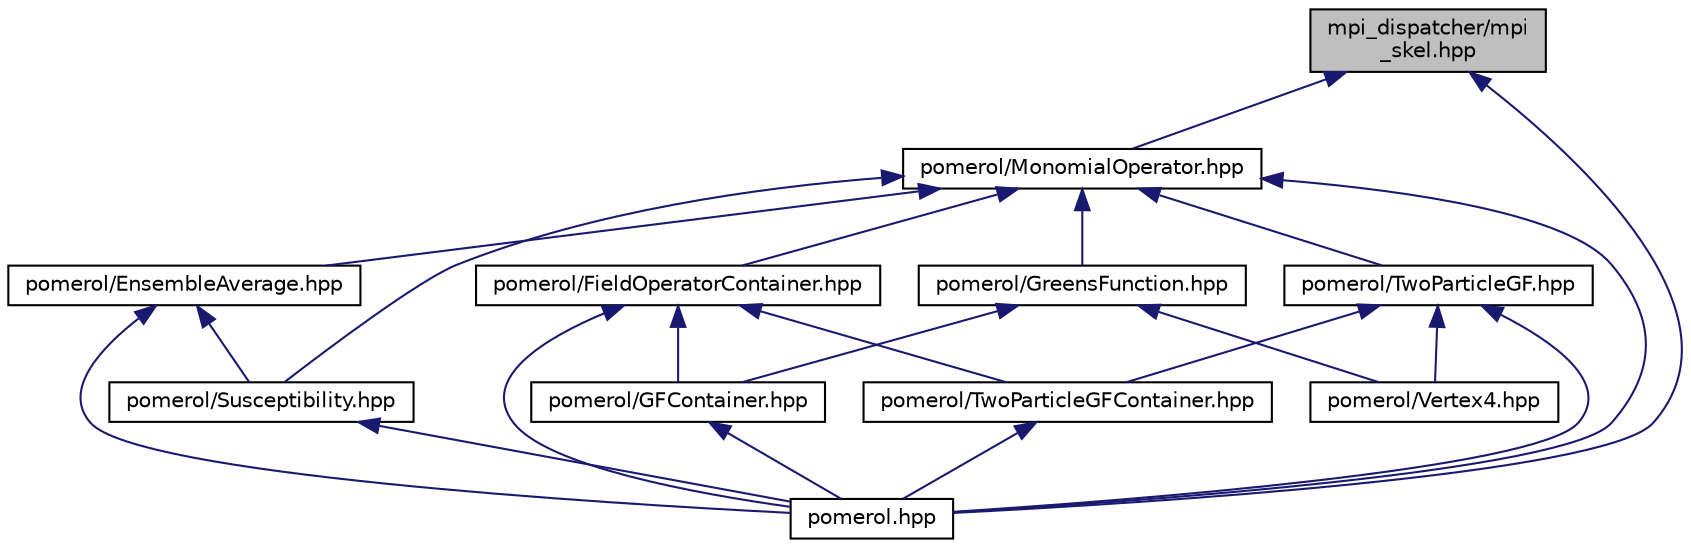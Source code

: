digraph "mpi_dispatcher/mpi_skel.hpp"
{
  edge [fontname="Helvetica",fontsize="10",labelfontname="Helvetica",labelfontsize="10"];
  node [fontname="Helvetica",fontsize="10",shape=record];
  Node13 [label="mpi_dispatcher/mpi\l_skel.hpp",height=0.2,width=0.4,color="black", fillcolor="grey75", style="filled", fontcolor="black"];
  Node13 -> Node14 [dir="back",color="midnightblue",fontsize="10",style="solid",fontname="Helvetica"];
  Node14 [label="pomerol/MonomialOperator.hpp",height=0.2,width=0.4,color="black", fillcolor="white", style="filled",URL="$_monomial_operator_8hpp.html",tooltip="Storage for an operator that is a product of creation/annihilation operators. "];
  Node14 -> Node15 [dir="back",color="midnightblue",fontsize="10",style="solid",fontname="Helvetica"];
  Node15 [label="pomerol/EnsembleAverage.hpp",height=0.2,width=0.4,color="black", fillcolor="white", style="filled",URL="$_ensemble_average_8hpp.html",tooltip="Ensemble average of a monomial operator representing a physical observable. "];
  Node15 -> Node16 [dir="back",color="midnightblue",fontsize="10",style="solid",fontname="Helvetica"];
  Node16 [label="pomerol/Susceptibility.hpp",height=0.2,width=0.4,color="black", fillcolor="white", style="filled",URL="$_susceptibility_8hpp.html",tooltip="Dynamical susceptibility in the Matsubara representation. "];
  Node16 -> Node17 [dir="back",color="midnightblue",fontsize="10",style="solid",fontname="Helvetica"];
  Node17 [label="pomerol.hpp",height=0.2,width=0.4,color="black", fillcolor="white", style="filled",URL="$pomerol_8hpp.html",tooltip="Main \"include-all\" header of the library. "];
  Node15 -> Node17 [dir="back",color="midnightblue",fontsize="10",style="solid",fontname="Helvetica"];
  Node14 -> Node18 [dir="back",color="midnightblue",fontsize="10",style="solid",fontname="Helvetica"];
  Node18 [label="pomerol/FieldOperatorContainer.hpp",height=0.2,width=0.4,color="black", fillcolor="white", style="filled",URL="$_field_operator_container_8hpp.html",tooltip="A container for creation and annihilation operators. "];
  Node18 -> Node19 [dir="back",color="midnightblue",fontsize="10",style="solid",fontname="Helvetica"];
  Node19 [label="pomerol/GFContainer.hpp",height=0.2,width=0.4,color="black", fillcolor="white", style="filled",URL="$_g_f_container_8hpp.html",tooltip="Storage for multiple fermionic single-particle Matsubara Green&#39;s functions. "];
  Node19 -> Node17 [dir="back",color="midnightblue",fontsize="10",style="solid",fontname="Helvetica"];
  Node18 -> Node20 [dir="back",color="midnightblue",fontsize="10",style="solid",fontname="Helvetica"];
  Node20 [label="pomerol/TwoParticleGFContainer.hpp",height=0.2,width=0.4,color="black", fillcolor="white", style="filled",URL="$_two_particle_g_f_container_8hpp.html",tooltip="Storage for multiple fermionic two-particle Matsubara Green&#39;s functions. "];
  Node20 -> Node17 [dir="back",color="midnightblue",fontsize="10",style="solid",fontname="Helvetica"];
  Node18 -> Node17 [dir="back",color="midnightblue",fontsize="10",style="solid",fontname="Helvetica"];
  Node14 -> Node21 [dir="back",color="midnightblue",fontsize="10",style="solid",fontname="Helvetica"];
  Node21 [label="pomerol/GreensFunction.hpp",height=0.2,width=0.4,color="black", fillcolor="white", style="filled",URL="$_greens_function_8hpp.html",tooltip="Fermionic single-particle Matsubara Green&#39;s function. "];
  Node21 -> Node19 [dir="back",color="midnightblue",fontsize="10",style="solid",fontname="Helvetica"];
  Node21 -> Node22 [dir="back",color="midnightblue",fontsize="10",style="solid",fontname="Helvetica"];
  Node22 [label="pomerol/Vertex4.hpp",height=0.2,width=0.4,color="black", fillcolor="white", style="filled",URL="$_vertex4_8hpp.html",tooltip="Irreducible two-particle vertex in the Matsubara representation. "];
  Node14 -> Node16 [dir="back",color="midnightblue",fontsize="10",style="solid",fontname="Helvetica"];
  Node14 -> Node23 [dir="back",color="midnightblue",fontsize="10",style="solid",fontname="Helvetica"];
  Node23 [label="pomerol/TwoParticleGF.hpp",height=0.2,width=0.4,color="black", fillcolor="white", style="filled",URL="$_two_particle_g_f_8hpp.html",tooltip="Fermionic two-particle Matsubara Green&#39;s function. "];
  Node23 -> Node20 [dir="back",color="midnightblue",fontsize="10",style="solid",fontname="Helvetica"];
  Node23 -> Node22 [dir="back",color="midnightblue",fontsize="10",style="solid",fontname="Helvetica"];
  Node23 -> Node17 [dir="back",color="midnightblue",fontsize="10",style="solid",fontname="Helvetica"];
  Node14 -> Node17 [dir="back",color="midnightblue",fontsize="10",style="solid",fontname="Helvetica"];
  Node13 -> Node17 [dir="back",color="midnightblue",fontsize="10",style="solid",fontname="Helvetica"];
}

